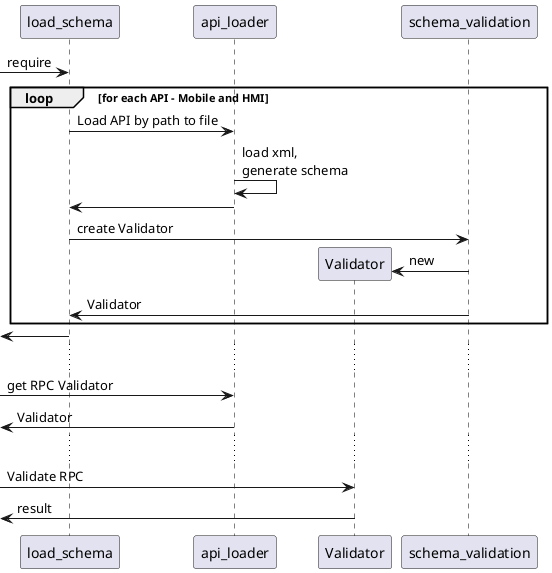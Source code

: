 @startuml
/'
It is a source file for ATF SDD diagram.
For further information, please, follow http://plantuml.com/
'/

-> load_schema : require
    loop for each API - Mobile and HMI
    load_schema -> api_loader : Load API by path to file
    api_loader -> api_loader : load xml,\ngenerate schema
    api_loader -> load_schema
    participant Validator
    load_schema-> schema_validation : create Validator
    create Validator
    schema_validation -> Validator : new
    schema_validation -> load_schema : Validator
end
<- load_schema
...
-> api_loader : get RPC Validator
<- api_loader : Validator
...
-> Validator : Validate RPC
<- Validator : result

skinparam defaultFontSize 16
skinparam sequence {
    ArrowColor Blue
    ArrowFontColor #2027E8
    ArrowFontStyle bold
     
    LifeLineBorderColor black
     
    ParticipantBorderColor black
    ParticipantBackgroundColor white
    ParticipantFontSize 17
    ParticipantFontColor black
     
    ActorBorderColor black
    ActorBackgroundColor white
    ActorFontColor Blue
    ActorFontSize 17
    ActorFontName Blue
    sequenceArrowFontSize  16
    DividerBackgroundColor #FEFECE
}
skinparam note {
    BackgroundColor #EEEEEE 
    BorderColor black
}
@enduml